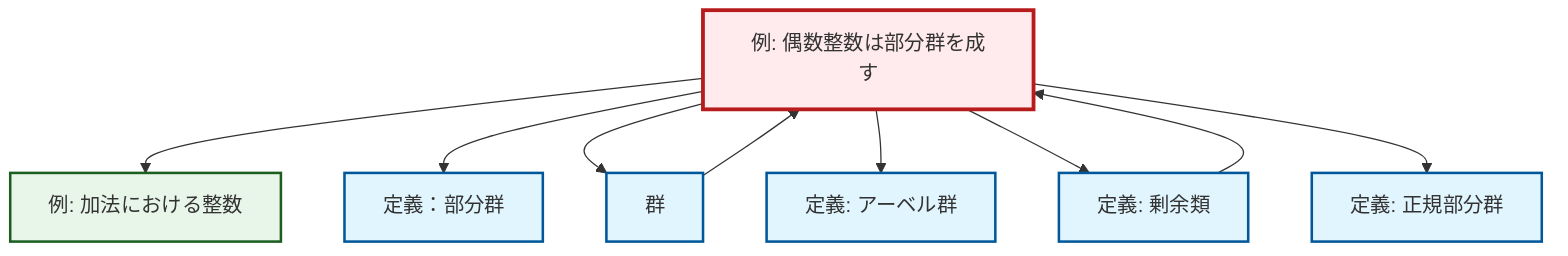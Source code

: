 graph TD
    classDef definition fill:#e1f5fe,stroke:#01579b,stroke-width:2px
    classDef theorem fill:#f3e5f5,stroke:#4a148c,stroke-width:2px
    classDef axiom fill:#fff3e0,stroke:#e65100,stroke-width:2px
    classDef example fill:#e8f5e9,stroke:#1b5e20,stroke-width:2px
    classDef current fill:#ffebee,stroke:#b71c1c,stroke-width:3px
    ex-even-integers-subgroup["例: 偶数整数は部分群を成す"]:::example
    def-coset["定義: 剰余類"]:::definition
    ex-integers-addition["例: 加法における整数"]:::example
    def-subgroup["定義：部分群"]:::definition
    def-group["群"]:::definition
    def-abelian-group["定義: アーベル群"]:::definition
    def-normal-subgroup["定義: 正規部分群"]:::definition
    ex-even-integers-subgroup --> ex-integers-addition
    def-group --> ex-even-integers-subgroup
    ex-even-integers-subgroup --> def-subgroup
    ex-even-integers-subgroup --> def-group
    ex-even-integers-subgroup --> def-abelian-group
    def-coset --> ex-even-integers-subgroup
    ex-even-integers-subgroup --> def-coset
    ex-even-integers-subgroup --> def-normal-subgroup
    class ex-even-integers-subgroup current